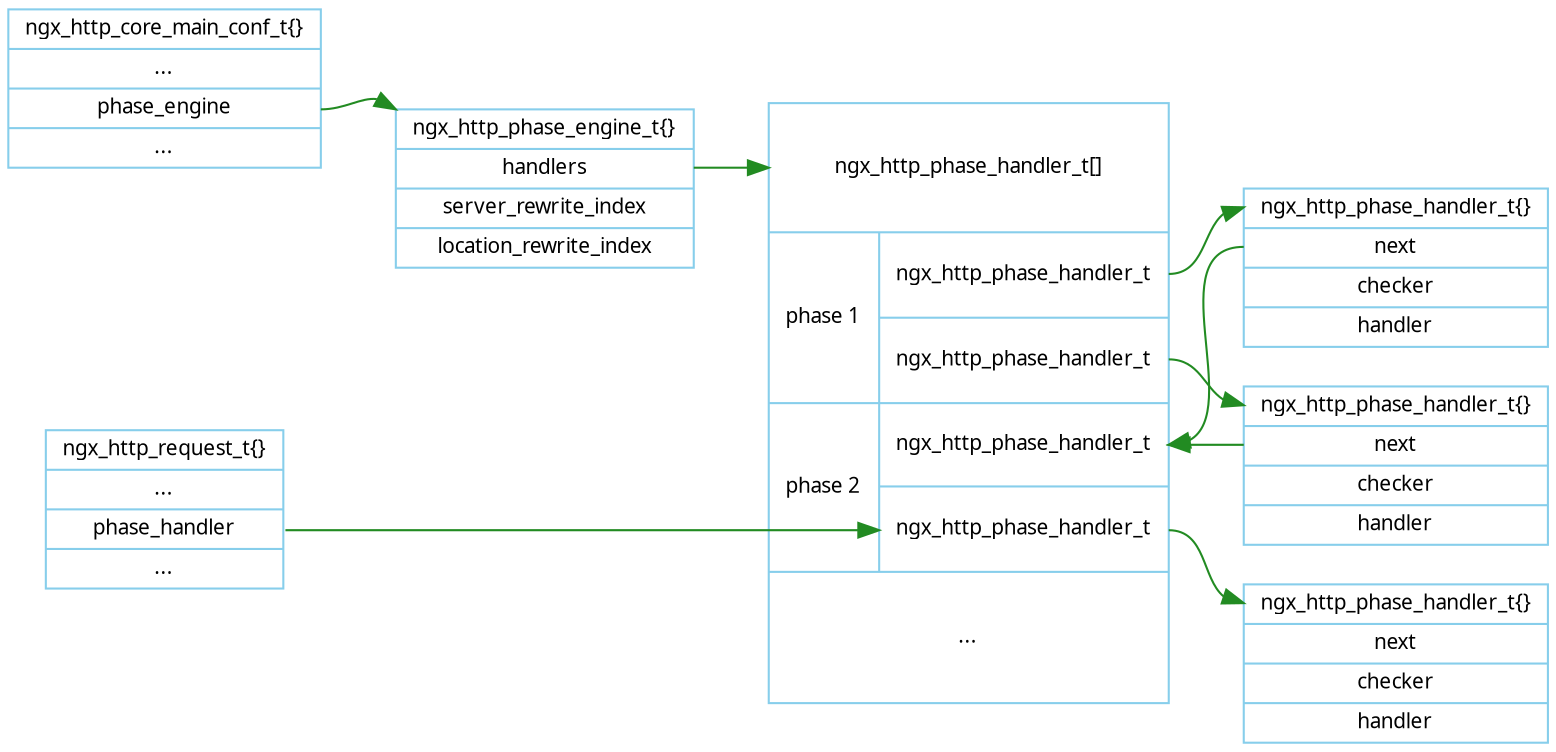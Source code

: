 digraph ngx_http_phase_engine {
   rankdir=LR;
   node [shape=record, color=skyblue, fontname="Verdana", fontsize=10];
   edge [color=forestgreen, fontname="Verdana", fontsize=10];

   ngx_http_core_main_conf_t [label="ngx_http_core_main_conf_t\{\}|...|<phase_engine>phase_engine|..."];
   ngx_http_request_t [label="ngx_http_request_t\{\}|...|<phase_handler>phase_handler|..."];

   ngx_http_phase_engine_t [label="<head>ngx_http_phase_engine_t\{\}|<handlers>handlers|server_rewrite_index|location_rewrite_index"];
   ngx_http_phase_handler_t_array [label="<head>ngx_http_phase_handler_t\[\]|{phase 1|{<n1>ngx_http_phase_handler_t|<n2>ngx_http_phase_handler_t}}|{phase 2|{<n3>ngx_http_phase_handler_t|<n4>ngx_http_phase_handler_t}}|...", height=4];
   ngx_http_phase_handler_t_1 [label="<head>ngx_http_phase_handler_t\{\}|<next>next|checker|handler"];
   ngx_http_phase_handler_t_2 [label="<head>ngx_http_phase_handler_t\{\}|<next>next|checker|handler"];
   ngx_http_phase_handler_t_4 [label="<head>ngx_http_phase_handler_t\{\}|<next>next|checker|handler"];

   ngx_http_core_main_conf_t:phase_engine -> ngx_http_phase_engine_t:head:nw;
   ngx_http_phase_engine_t:handlers -> ngx_http_phase_handler_t_array:head;
   ngx_http_phase_handler_t_array:n1 -> ngx_http_phase_handler_t_1:head;
   ngx_http_phase_handler_t_array:n2 -> ngx_http_phase_handler_t_2:head;
   ngx_http_phase_handler_t_array:n4 -> ngx_http_phase_handler_t_4:head;
   ngx_http_phase_handler_t_1:next -> ngx_http_phase_handler_t_array:n3;
   ngx_http_phase_handler_t_2:next -> ngx_http_phase_handler_t_array:n3;
   
   ngx_http_request_t:phase_handler -> ngx_http_phase_handler_t_array:n4:w;
   
   {rank=same;ngx_http_core_main_conf_t;ngx_http_request_t;};

}